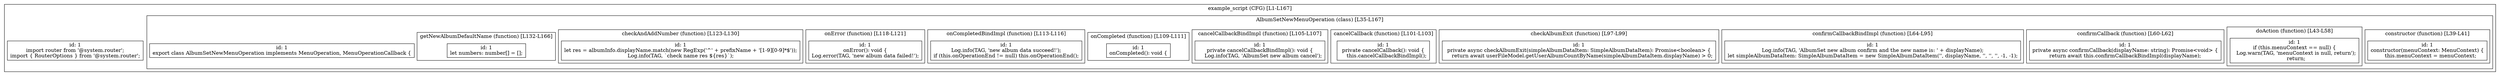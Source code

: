digraph "20.ts" {
  subgraph "cluster_1" {
    label="example_script (CFG) [L1-L167]";
    node_1_1 [label="id: 1\nimport router from '@system.router';
import { RouterOptions } from '@system.router';", shape=box];
  subgraph "cluster_2" {
    label="AlbumSetNewMenuOperation (class) [L35-L167]";
    node_2_1 [label="id: 1\nexport class AlbumSetNewMenuOperation implements MenuOperation, MenuOperationCallback {", shape=box];
  subgraph "cluster_3" {
    label="constructor (function) [L39-L41]";
    node_3_1 [label="id: 1\nconstructor(menuContext: MenuContext) {
    this.menuContext = menuContext;", shape=box];
  }
  subgraph "cluster_4" {
    label="doAction (function) [L43-L58]";
    node_4_1 [label="id: 1\nif (this.menuContext == null) {
  Log.warn(TAG, 'menuContext is null, return');
  return;", shape=box];
  }
  subgraph "cluster_5" {
    label="confirmCallback (function) [L60-L62]";
    node_5_1 [label="id: 1\nprivate async confirmCallback(displayName: string): Promise<void> {
return await this.confirmCallbackBindImpl(displayName);", shape=box];
  }
  subgraph "cluster_6" {
    label="confirmCallbackBindImpl (function) [L64-L95]";
    node_6_1 [label="id: 1\nLog.info(TAG, 'AlbumSet new album confirm and the new name is: ' + displayName);
let simpleAlbumDataItem: SimpleAlbumDataItem = new SimpleAlbumDataItem('', displayName, '', '', '', -1, -1);", shape=box];
  }
  subgraph "cluster_7" {
    label="checkAlbumExit (function) [L97-L99]";
    node_7_1 [label="id: 1\nprivate async checkAlbumExit(simpleAlbumDataItem: SimpleAlbumDataItem): Promise<boolean> {
    return await userFileModel.getUserAlbumCountByName(simpleAlbumDataItem.displayName) > 0;", shape=box];
  }
  subgraph "cluster_8" {
    label="cancelCallback (function) [L101-L103]";
    node_8_1 [label="id: 1\nprivate cancelCallback(): void {
    this.cancelCallbackBindImpl();", shape=box];
  }
  subgraph "cluster_9" {
    label="cancelCallbackBindImpl (function) [L105-L107]";
    node_9_1 [label="id: 1\nprivate cancelCallbackBindImpl(): void {
    Log.info(TAG, 'AlbumSet new album cancel');", shape=box];
  }
  subgraph "cluster_10" {
    label="onCompleted (function) [L109-L111]";
    node_10_1 [label="id: 1\nonCompleted(): void {", shape=box];
  }
  subgraph "cluster_11" {
    label="onCompletedBindImpl (function) [L113-L116]";
    node_11_1 [label="id: 1\nLog.info(TAG, 'new album data succeed!');
if (this.onOperationEnd != null) this.onOperationEnd();", shape=box];
  }
  subgraph "cluster_12" {
    label="onError (function) [L118-L121]";
    node_12_1 [label="id: 1\nonError(): void {
Log.error(TAG, 'new album data failed!');", shape=box];
  }
  subgraph "cluster_13" {
    label="checkAndAddNumber (function) [L123-L130]";
    node_13_1 [label="id: 1\nlet res = albumInfo.displayName.match(new RegExp('^' + prefixName + '[1-9][0-9]*$'));
Log.info(TAG, `check name res ${res}`);", shape=box];
  }
  subgraph "cluster_14" {
    label="getNewAlbumDefaultName (function) [L132-L166]";
    node_14_1 [label="id: 1\nlet numbers: number[] = [];", shape=box];
  }
  }
  }
}